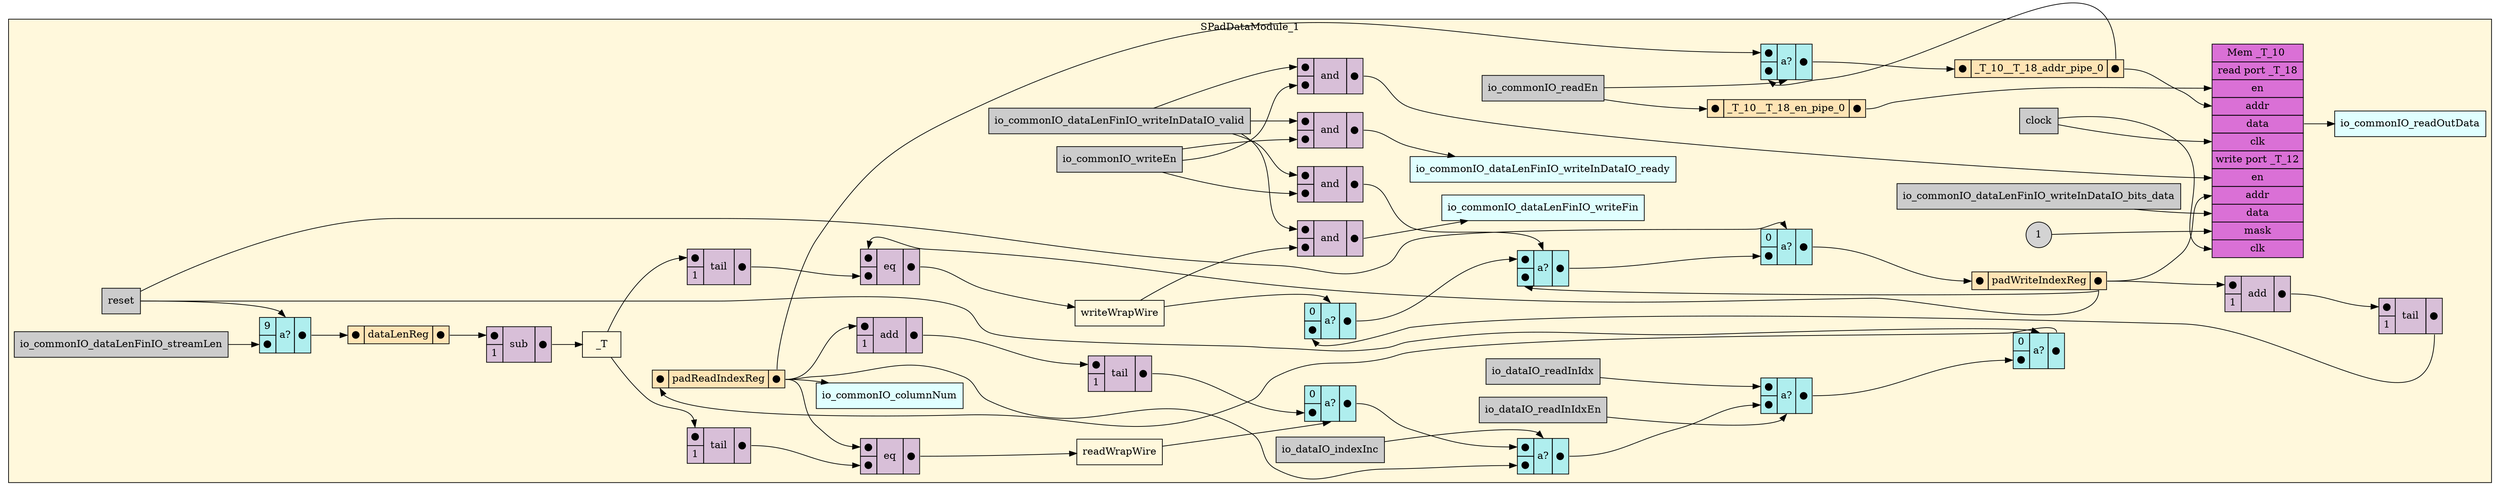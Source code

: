 digraph SPadDataModule_1 {
stylesheet = "styles.css"
rankdir="LR" 

subgraph cluster_SPadDataModule_1 {
  label="SPadDataModule_1"
  URL=""
  bgcolor="#FFF8DC"
  cluster_SPadDataModule_1_clock [shape = "rectangle" style="filled" fillcolor="#CCCCCC" label="clock" rank="0"]
     
cluster_SPadDataModule_1_reset [shape = "rectangle" style="filled" fillcolor="#CCCCCC" label="reset" rank="0"]
     
cluster_SPadDataModule_1_io_commonIO_readEn [shape = "rectangle" style="filled" fillcolor="#CCCCCC" label="io_commonIO_readEn" rank="0"]
     
cluster_SPadDataModule_1_io_commonIO_writeEn [shape = "rectangle" style="filled" fillcolor="#CCCCCC" label="io_commonIO_writeEn" rank="0"]
     
cluster_SPadDataModule_1_io_commonIO_dataLenFinIO_writeInDataIO_valid [shape = "rectangle" style="filled" fillcolor="#CCCCCC" label="io_commonIO_dataLenFinIO_writeInDataIO_valid" rank="0"]
     
cluster_SPadDataModule_1_io_commonIO_dataLenFinIO_writeInDataIO_bits_data [shape = "rectangle" style="filled" fillcolor="#CCCCCC" label="io_commonIO_dataLenFinIO_writeInDataIO_bits_data" rank="0"]
     
cluster_SPadDataModule_1_io_commonIO_dataLenFinIO_streamLen [shape = "rectangle" style="filled" fillcolor="#CCCCCC" label="io_commonIO_dataLenFinIO_streamLen" rank="0"]
     
cluster_SPadDataModule_1_io_dataIO_readInIdx [shape = "rectangle" style="filled" fillcolor="#CCCCCC" label="io_dataIO_readInIdx" rank="0"]
     
cluster_SPadDataModule_1_io_dataIO_indexInc [shape = "rectangle" style="filled" fillcolor="#CCCCCC" label="io_dataIO_indexInc" rank="0"]
     
cluster_SPadDataModule_1_io_dataIO_readInIdxEn [shape = "rectangle" style="filled" fillcolor="#CCCCCC" label="io_dataIO_readInIdxEn" rank="0"]
     
cluster_SPadDataModule_1_io_commonIO_columnNum [shape = "rectangle" style="filled" fillcolor="#E0FFFF" label="io_commonIO_columnNum" rank="1000"]
     
cluster_SPadDataModule_1_io_commonIO_readOutData [shape = "rectangle" style="filled" fillcolor="#E0FFFF" label="io_commonIO_readOutData" rank="1000"]
     
cluster_SPadDataModule_1_io_commonIO_dataLenFinIO_writeInDataIO_ready [shape = "rectangle" style="filled" fillcolor="#E0FFFF" label="io_commonIO_dataLenFinIO_writeInDataIO_ready" rank="1000"]
     
cluster_SPadDataModule_1_io_commonIO_dataLenFinIO_writeFin [shape = "rectangle" style="filled" fillcolor="#E0FFFF" label="io_commonIO_dataLenFinIO_writeFin" rank="1000"]
     

struct_cluster_SPadDataModule_1__T_10 [shape="plaintext" label=<
<TABLE BORDER="0" CELLBORDER="1" CELLSPACING="0" CELLPADDING="4" BGCOLOR="#DA70D6">
  <TR>
    <TD>Mem _T_10 </TD>
  </TR>
    
<TR><TD>read port _T_18</TD></TR>
            
<TR><TD PORT="_T_18_en">en</TD></TR>
          
<TR><TD PORT="_T_18_addr">addr</TD></TR>
          
<TR><TD PORT="_T_18_data">data</TD></TR>
          
<TR><TD PORT="_T_18_clk">clk</TD></TR>
    
<TR><TD>write port _T_12</TD></TR>
            
<TR><TD PORT="_T_12_en">en</TD></TR>
          
<TR><TD PORT="_T_12_addr">addr</TD></TR>
          
<TR><TD PORT="_T_12_data">data</TD></TR>
          
<TR><TD PORT="_T_12_mask">mask</TD></TR>
          
<TR><TD PORT="_T_12_clk">clk</TD></TR>
    
</TABLE>>];
    
struct_cluster_SPadDataModule_1__T_10__T_18_en_pipe_0 [shape="plaintext" label=<
<TABLE BORDER="0" CELLBORDER="1" CELLSPACING="0" CELLPADDING="4" BGCOLOR="#FFE4B5">
  <TR>
    <TD PORT="in">&#x25cf;</TD>
    <TD>_T_10__T_18_en_pipe_0</TD>
    <TD PORT="out">&#x25cf;</TD>
  </TR>
</TABLE>>];
struct_cluster_SPadDataModule_1__T_10__T_18_addr_pipe_0 [shape="plaintext" label=<
<TABLE BORDER="0" CELLBORDER="1" CELLSPACING="0" CELLPADDING="4" BGCOLOR="#FFE4B5">
  <TR>
    <TD PORT="in">&#x25cf;</TD>
    <TD>_T_10__T_18_addr_pipe_0</TD>
    <TD PORT="out">&#x25cf;</TD>
  </TR>
</TABLE>>];
struct_cluster_SPadDataModule_1_dataLenReg [shape="plaintext" label=<
<TABLE BORDER="0" CELLBORDER="1" CELLSPACING="0" CELLPADDING="4" BGCOLOR="#FFE4B5">
  <TR>
    <TD PORT="in">&#x25cf;</TD>
    <TD>dataLenReg</TD>
    <TD PORT="out">&#x25cf;</TD>
  </TR>
</TABLE>>];
struct_cluster_SPadDataModule_1_padWriteIndexReg [shape="plaintext" label=<
<TABLE BORDER="0" CELLBORDER="1" CELLSPACING="0" CELLPADDING="4" BGCOLOR="#FFE4B5">
  <TR>
    <TD PORT="in">&#x25cf;</TD>
    <TD>padWriteIndexReg</TD>
    <TD PORT="out">&#x25cf;</TD>
  </TR>
</TABLE>>];
struct_cluster_SPadDataModule_1_padReadIndexReg [shape="plaintext" label=<
<TABLE BORDER="0" CELLBORDER="1" CELLSPACING="0" CELLPADDING="4" BGCOLOR="#FFE4B5">
  <TR>
    <TD PORT="in">&#x25cf;</TD>
    <TD>padReadIndexReg</TD>
    <TD PORT="out">&#x25cf;</TD>
  </TR>
</TABLE>>];
cluster_SPadDataModule_1__T [label = "_T" shape="rectangle"]; 

op_sub_116 [shape = "plaintext" label=<
<TABLE BORDER="0" CELLBORDER="1" CELLSPACING="0" CELLPADDING="4" BGCOLOR="#D8BFD8">
  <TR>
    <TD PORT="in1">&#x25cf;</TD>
    <TD ROWSPAN="2" > sub </TD>
    <TD ROWSPAN="2" PORT="out">&#x25cf;</TD>
  </TR>
  <TR>
    <TD PORT="in2">1</TD>
  </TR>
</TABLE>>];
       
cluster_SPadDataModule_1_writeWrapWire [label = "writeWrapWire" shape="rectangle"]; 

op_eq_117 [shape = "plaintext" label=<
<TABLE BORDER="0" CELLBORDER="1" CELLSPACING="0" CELLPADDING="4" BGCOLOR="#D8BFD8">
  <TR>
    <TD PORT="in1">&#x25cf;</TD>
    <TD ROWSPAN="2" > eq </TD>
    <TD ROWSPAN="2" PORT="out">&#x25cf;</TD>
  </TR>
  <TR>
    <TD PORT="in2">&#x25cf;</TD>
  </TR>
</TABLE>>];
       

op_tail_118 [shape = "plaintext" label=<
<TABLE BORDER="0" CELLBORDER="1" CELLSPACING="0" CELLPADDING="4" BGCOLOR="#D8BFD8">
  <TR>
    <TD PORT="in1">&#x25cf;</TD>
    <TD ROWSPAN="2" > tail </TD>
    <TD ROWSPAN="2" PORT="out">&#x25cf;</TD>
  </TR>
  <TR>
    <TD>1</TD>
  </TR>
</TABLE>>];
       
cluster_SPadDataModule_1_readWrapWire [label = "readWrapWire" shape="rectangle"]; 

op_eq_119 [shape = "plaintext" label=<
<TABLE BORDER="0" CELLBORDER="1" CELLSPACING="0" CELLPADDING="4" BGCOLOR="#D8BFD8">
  <TR>
    <TD PORT="in1">&#x25cf;</TD>
    <TD ROWSPAN="2" > eq </TD>
    <TD ROWSPAN="2" PORT="out">&#x25cf;</TD>
  </TR>
  <TR>
    <TD PORT="in2">&#x25cf;</TD>
  </TR>
</TABLE>>];
       

op_tail_120 [shape = "plaintext" label=<
<TABLE BORDER="0" CELLBORDER="1" CELLSPACING="0" CELLPADDING="4" BGCOLOR="#D8BFD8">
  <TR>
    <TD PORT="in1">&#x25cf;</TD>
    <TD ROWSPAN="2" > tail </TD>
    <TD ROWSPAN="2" PORT="out">&#x25cf;</TD>
  </TR>
  <TR>
    <TD>1</TD>
  </TR>
</TABLE>>];
       

op_and_121 [shape = "plaintext" label=<
<TABLE BORDER="0" CELLBORDER="1" CELLSPACING="0" CELLPADDING="4" BGCOLOR="#D8BFD8">
  <TR>
    <TD PORT="in1">&#x25cf;</TD>
    <TD ROWSPAN="2" > and </TD>
    <TD ROWSPAN="2" PORT="out">&#x25cf;</TD>
  </TR>
  <TR>
    <TD PORT="in2">&#x25cf;</TD>
  </TR>
</TABLE>>];
       

op_and_122 [shape = "plaintext" label=<
<TABLE BORDER="0" CELLBORDER="1" CELLSPACING="0" CELLPADDING="4" BGCOLOR="#D8BFD8">
  <TR>
    <TD PORT="in1">&#x25cf;</TD>
    <TD ROWSPAN="2" > and </TD>
    <TD ROWSPAN="2" PORT="out">&#x25cf;</TD>
  </TR>
  <TR>
    <TD PORT="in2">&#x25cf;</TD>
  </TR>
</TABLE>>];
       

mux_352098832 [shape = "plaintext" label=<
<TABLE BORDER="0" CELLBORDER="1" CELLSPACING="0" CELLPADDING="4" BGCOLOR="#AFEEEE">
  <TR>
    <TD PORT="in1">9</TD>
    <TD ROWSPAN="2" PORT="select">a?</TD>
    <TD ROWSPAN="2" PORT="out">&#x25cf;</TD>
  </TR>
  <TR>
    <TD PORT="in2">&#x25cf;</TD>
  </TR>
</TABLE>>];
       

mux_174396586 [shape = "plaintext" label=<
<TABLE BORDER="0" CELLBORDER="1" CELLSPACING="0" CELLPADDING="4" BGCOLOR="#AFEEEE">
  <TR>
    <TD PORT="in1">0</TD>
    <TD ROWSPAN="2" PORT="select">a?</TD>
    <TD ROWSPAN="2" PORT="out">&#x25cf;</TD>
  </TR>
  <TR>
    <TD PORT="in2">&#x25cf;</TD>
  </TR>
</TABLE>>];
       

mux_419708894 [shape = "plaintext" label=<
<TABLE BORDER="0" CELLBORDER="1" CELLSPACING="0" CELLPADDING="4" BGCOLOR="#AFEEEE">
  <TR>
    <TD PORT="in1">&#x25cf;</TD>
    <TD ROWSPAN="2" PORT="select">a?</TD>
    <TD ROWSPAN="2" PORT="out">&#x25cf;</TD>
  </TR>
  <TR>
    <TD PORT="in2">&#x25cf;</TD>
  </TR>
</TABLE>>];
       

op_and_123 [shape = "plaintext" label=<
<TABLE BORDER="0" CELLBORDER="1" CELLSPACING="0" CELLPADDING="4" BGCOLOR="#D8BFD8">
  <TR>
    <TD PORT="in1">&#x25cf;</TD>
    <TD ROWSPAN="2" > and </TD>
    <TD ROWSPAN="2" PORT="out">&#x25cf;</TD>
  </TR>
  <TR>
    <TD PORT="in2">&#x25cf;</TD>
  </TR>
</TABLE>>];
       

mux_1855880938 [shape = "plaintext" label=<
<TABLE BORDER="0" CELLBORDER="1" CELLSPACING="0" CELLPADDING="4" BGCOLOR="#AFEEEE">
  <TR>
    <TD PORT="in1">0</TD>
    <TD ROWSPAN="2" PORT="select">a?</TD>
    <TD ROWSPAN="2" PORT="out">&#x25cf;</TD>
  </TR>
  <TR>
    <TD PORT="in2">&#x25cf;</TD>
  </TR>
</TABLE>>];
       

op_tail_124 [shape = "plaintext" label=<
<TABLE BORDER="0" CELLBORDER="1" CELLSPACING="0" CELLPADDING="4" BGCOLOR="#D8BFD8">
  <TR>
    <TD PORT="in1">&#x25cf;</TD>
    <TD ROWSPAN="2" > tail </TD>
    <TD ROWSPAN="2" PORT="out">&#x25cf;</TD>
  </TR>
  <TR>
    <TD>1</TD>
  </TR>
</TABLE>>];
       

op_add_125 [shape = "plaintext" label=<
<TABLE BORDER="0" CELLBORDER="1" CELLSPACING="0" CELLPADDING="4" BGCOLOR="#D8BFD8">
  <TR>
    <TD PORT="in1">&#x25cf;</TD>
    <TD ROWSPAN="2" > add </TD>
    <TD ROWSPAN="2" PORT="out">&#x25cf;</TD>
  </TR>
  <TR>
    <TD PORT="in2">1</TD>
  </TR>
</TABLE>>];
       

mux_1040973989 [shape = "plaintext" label=<
<TABLE BORDER="0" CELLBORDER="1" CELLSPACING="0" CELLPADDING="4" BGCOLOR="#AFEEEE">
  <TR>
    <TD PORT="in1">0</TD>
    <TD ROWSPAN="2" PORT="select">a?</TD>
    <TD ROWSPAN="2" PORT="out">&#x25cf;</TD>
  </TR>
  <TR>
    <TD PORT="in2">&#x25cf;</TD>
  </TR>
</TABLE>>];
       

mux_1219211274 [shape = "plaintext" label=<
<TABLE BORDER="0" CELLBORDER="1" CELLSPACING="0" CELLPADDING="4" BGCOLOR="#AFEEEE">
  <TR>
    <TD PORT="in1">&#x25cf;</TD>
    <TD ROWSPAN="2" PORT="select">a?</TD>
    <TD ROWSPAN="2" PORT="out">&#x25cf;</TD>
  </TR>
  <TR>
    <TD PORT="in2">&#x25cf;</TD>
  </TR>
</TABLE>>];
       

mux_445861300 [shape = "plaintext" label=<
<TABLE BORDER="0" CELLBORDER="1" CELLSPACING="0" CELLPADDING="4" BGCOLOR="#AFEEEE">
  <TR>
    <TD PORT="in1">&#x25cf;</TD>
    <TD ROWSPAN="2" PORT="select">a?</TD>
    <TD ROWSPAN="2" PORT="out">&#x25cf;</TD>
  </TR>
  <TR>
    <TD PORT="in2">&#x25cf;</TD>
  </TR>
</TABLE>>];
       

mux_674491324 [shape = "plaintext" label=<
<TABLE BORDER="0" CELLBORDER="1" CELLSPACING="0" CELLPADDING="4" BGCOLOR="#AFEEEE">
  <TR>
    <TD PORT="in1">0</TD>
    <TD ROWSPAN="2" PORT="select">a?</TD>
    <TD ROWSPAN="2" PORT="out">&#x25cf;</TD>
  </TR>
  <TR>
    <TD PORT="in2">&#x25cf;</TD>
  </TR>
</TABLE>>];
       

op_tail_126 [shape = "plaintext" label=<
<TABLE BORDER="0" CELLBORDER="1" CELLSPACING="0" CELLPADDING="4" BGCOLOR="#D8BFD8">
  <TR>
    <TD PORT="in1">&#x25cf;</TD>
    <TD ROWSPAN="2" > tail </TD>
    <TD ROWSPAN="2" PORT="out">&#x25cf;</TD>
  </TR>
  <TR>
    <TD>1</TD>
  </TR>
</TABLE>>];
       

op_add_127 [shape = "plaintext" label=<
<TABLE BORDER="0" CELLBORDER="1" CELLSPACING="0" CELLPADDING="4" BGCOLOR="#D8BFD8">
  <TR>
    <TD PORT="in1">&#x25cf;</TD>
    <TD ROWSPAN="2" > add </TD>
    <TD ROWSPAN="2" PORT="out">&#x25cf;</TD>
  </TR>
  <TR>
    <TD PORT="in2">1</TD>
  </TR>
</TABLE>>];
       

mux_26653223 [shape = "plaintext" label=<
<TABLE BORDER="0" CELLBORDER="1" CELLSPACING="0" CELLPADDING="4" BGCOLOR="#AFEEEE">
  <TR>
    <TD PORT="in1">&#x25cf;</TD>
    <TD ROWSPAN="2" PORT="select">a?</TD>
    <TD ROWSPAN="2" PORT="out">&#x25cf;</TD>
  </TR>
  <TR>
    <TD PORT="in2">&#x25cf;</TD>
  </TR>
</TABLE>>];
       

op_and_128 [shape = "plaintext" label=<
<TABLE BORDER="0" CELLBORDER="1" CELLSPACING="0" CELLPADDING="4" BGCOLOR="#D8BFD8">
  <TR>
    <TD PORT="in1">&#x25cf;</TD>
    <TD ROWSPAN="2" > and </TD>
    <TD ROWSPAN="2" PORT="out">&#x25cf;</TD>
  </TR>
  <TR>
    <TD PORT="in2">&#x25cf;</TD>
  </TR>
</TABLE>>];
       
cluster_SPadDataModule_1_lit129 [shape="circle" style="filled" BGCOLOR="#C0C0C0" label="1"]
     

  mux_26653223:out -> struct_cluster_SPadDataModule_1__T_10__T_18_addr_pipe_0:in
  struct_cluster_SPadDataModule_1_padReadIndexReg:out -> cluster_SPadDataModule_1_io_commonIO_columnNum
  op_and_121:out -> cluster_SPadDataModule_1_io_commonIO_dataLenFinIO_writeInDataIO_ready
  mux_352098832:out -> struct_cluster_SPadDataModule_1_dataLenReg:in
  struct_cluster_SPadDataModule_1__T_10__T_18_addr_pipe_0:out -> struct_cluster_SPadDataModule_1__T_10:_T_18_addr
  cluster_SPadDataModule_1_readWrapWire -> mux_674491324:select
  struct_cluster_SPadDataModule_1_padReadIndexReg:out -> op_eq_119:in1
  cluster_SPadDataModule_1_clock -> struct_cluster_SPadDataModule_1__T_10:_T_12_clk
  cluster_SPadDataModule_1_reset -> mux_352098832:select
  mux_419708894:out -> mux_174396586:in2
  struct_cluster_SPadDataModule_1_padWriteIndexReg:out -> op_add_125:in1
  op_tail_118:out -> op_eq_117:in2
  op_eq_117:out -> cluster_SPadDataModule_1_writeWrapWire
  cluster_SPadDataModule_1_io_commonIO_dataLenFinIO_writeInDataIO_bits_data -> struct_cluster_SPadDataModule_1__T_10:_T_12_data
  cluster_SPadDataModule_1_io_commonIO_writeEn -> op_and_121:in2
  cluster_SPadDataModule_1_io_commonIO_writeEn -> op_and_128:in2
  cluster_SPadDataModule_1_io_commonIO_dataLenFinIO_writeInDataIO_valid -> op_and_123:in1
  cluster_SPadDataModule_1__T -> op_tail_118:in1
  mux_1855880938:out -> mux_419708894:in1
  cluster_SPadDataModule_1_io_dataIO_readInIdxEn -> mux_1219211274:select
  op_tail_124:out -> mux_1855880938:in2
  struct_cluster_SPadDataModule_1_padReadIndexReg:out -> mux_445861300:in2
  cluster_SPadDataModule_1_reset -> mux_1040973989:select
  op_and_122:out -> cluster_SPadDataModule_1_io_commonIO_dataLenFinIO_writeFin
  cluster_SPadDataModule_1__T -> op_tail_120:in1
  mux_445861300:out -> mux_1219211274:in2
  struct_cluster_SPadDataModule_1__T_10__T_18_addr_pipe_0:out -> mux_26653223:in2
  cluster_SPadDataModule_1_io_commonIO_dataLenFinIO_writeInDataIO_valid -> op_and_128:in1
  op_add_125:out -> op_tail_124:in1
  mux_1219211274:out -> mux_1040973989:in2
  cluster_SPadDataModule_1_reset -> mux_174396586:select
  mux_674491324:out -> mux_445861300:in1
  mux_174396586:out -> struct_cluster_SPadDataModule_1_padWriteIndexReg:in
  cluster_SPadDataModule_1_io_commonIO_dataLenFinIO_streamLen -> mux_352098832:in2
  op_and_123:out -> mux_419708894:select
  cluster_SPadDataModule_1_writeWrapWire -> op_and_122:in2
  cluster_SPadDataModule_1_io_dataIO_readInIdx -> mux_1219211274:in1
  cluster_SPadDataModule_1_io_commonIO_dataLenFinIO_writeInDataIO_valid -> op_and_121:in1
  struct_cluster_SPadDataModule_1_padWriteIndexReg:out -> op_eq_117:in1
  op_tail_126:out -> mux_674491324:in2
  cluster_SPadDataModule_1_io_dataIO_indexInc -> mux_445861300:select
  op_tail_120:out -> op_eq_119:in2
  cluster_SPadDataModule_1_lit129 -> struct_cluster_SPadDataModule_1__T_10:_T_12_mask
  struct_cluster_SPadDataModule_1_dataLenReg:out -> op_sub_116:in1
  cluster_SPadDataModule_1_io_commonIO_readEn -> mux_26653223:select
  op_eq_119:out -> cluster_SPadDataModule_1_readWrapWire
  struct_cluster_SPadDataModule_1_padReadIndexReg:out -> mux_26653223:in1
  struct_cluster_SPadDataModule_1_padReadIndexReg:out -> op_add_127:in1
  cluster_SPadDataModule_1_clock -> struct_cluster_SPadDataModule_1__T_10:_T_18_clk
  op_and_128:out -> struct_cluster_SPadDataModule_1__T_10:_T_12_en
  cluster_SPadDataModule_1_writeWrapWire -> mux_1855880938:select
  cluster_SPadDataModule_1_io_commonIO_readEn -> struct_cluster_SPadDataModule_1__T_10__T_18_en_pipe_0:in
  cluster_SPadDataModule_1_io_commonIO_writeEn -> op_and_123:in2
  struct_cluster_SPadDataModule_1__T_10__T_18_en_pipe_0:out -> struct_cluster_SPadDataModule_1__T_10:_T_18_en
  op_add_127:out -> op_tail_126:in1
  struct_cluster_SPadDataModule_1_padWriteIndexReg:out -> struct_cluster_SPadDataModule_1__T_10:_T_12_addr
  struct_cluster_SPadDataModule_1__T_10:_T_18_data -> cluster_SPadDataModule_1_io_commonIO_readOutData
  struct_cluster_SPadDataModule_1_padWriteIndexReg:out -> mux_419708894:in2
  cluster_SPadDataModule_1_io_commonIO_dataLenFinIO_writeInDataIO_valid -> op_and_122:in1
  mux_1040973989:out -> struct_cluster_SPadDataModule_1_padReadIndexReg:in
  op_sub_116:out -> cluster_SPadDataModule_1__T
  
  
}
     
}
